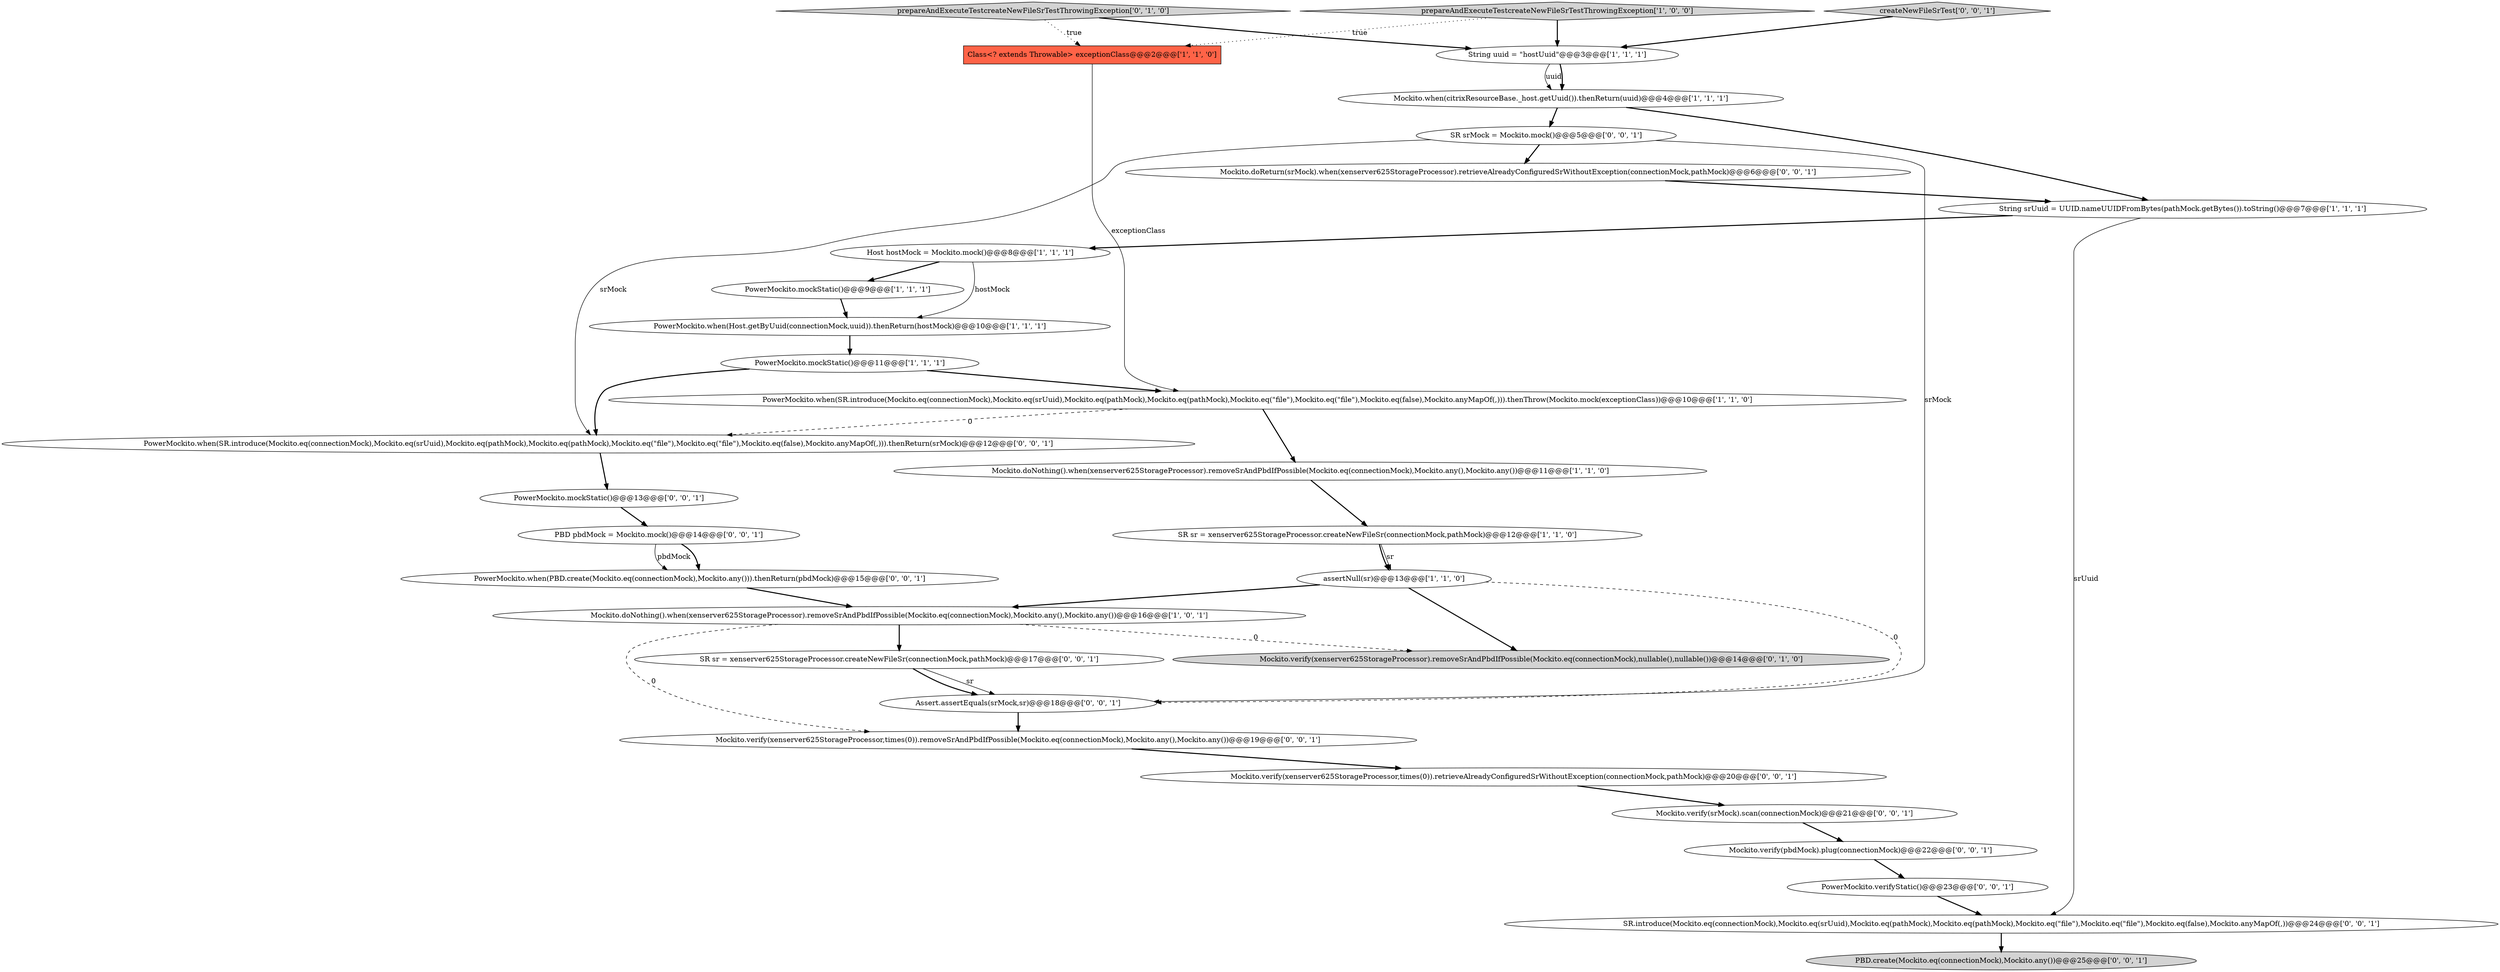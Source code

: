 digraph {
3 [style = filled, label = "PowerMockito.when(SR.introduce(Mockito.eq(connectionMock),Mockito.eq(srUuid),Mockito.eq(pathMock),Mockito.eq(pathMock),Mockito.eq(\"file\"),Mockito.eq(\"file\"),Mockito.eq(false),Mockito.anyMapOf(,))).thenThrow(Mockito.mock(exceptionClass))@@@10@@@['1', '1', '0']", fillcolor = white, shape = ellipse image = "AAA0AAABBB1BBB"];
5 [style = filled, label = "Host hostMock = Mockito.mock()@@@8@@@['1', '1', '1']", fillcolor = white, shape = ellipse image = "AAA0AAABBB1BBB"];
21 [style = filled, label = "SR.introduce(Mockito.eq(connectionMock),Mockito.eq(srUuid),Mockito.eq(pathMock),Mockito.eq(pathMock),Mockito.eq(\"file\"),Mockito.eq(\"file\"),Mockito.eq(false),Mockito.anyMapOf(,))@@@24@@@['0', '0', '1']", fillcolor = white, shape = ellipse image = "AAA0AAABBB3BBB"];
26 [style = filled, label = "SR srMock = Mockito.mock()@@@5@@@['0', '0', '1']", fillcolor = white, shape = ellipse image = "AAA0AAABBB3BBB"];
31 [style = filled, label = "createNewFileSrTest['0', '0', '1']", fillcolor = lightgray, shape = diamond image = "AAA0AAABBB3BBB"];
8 [style = filled, label = "Mockito.doNothing().when(xenserver625StorageProcessor).removeSrAndPbdIfPossible(Mockito.eq(connectionMock),Mockito.any(),Mockito.any())@@@11@@@['1', '1', '0']", fillcolor = white, shape = ellipse image = "AAA0AAABBB1BBB"];
15 [style = filled, label = "Mockito.verify(xenserver625StorageProcessor).removeSrAndPbdIfPossible(Mockito.eq(connectionMock),nullable(),nullable())@@@14@@@['0', '1', '0']", fillcolor = lightgray, shape = ellipse image = "AAA1AAABBB2BBB"];
0 [style = filled, label = "Class<? extends Throwable> exceptionClass@@@2@@@['1', '1', '0']", fillcolor = tomato, shape = box image = "AAA0AAABBB1BBB"];
12 [style = filled, label = "Mockito.when(citrixResourceBase._host.getUuid()).thenReturn(uuid)@@@4@@@['1', '1', '1']", fillcolor = white, shape = ellipse image = "AAA0AAABBB1BBB"];
28 [style = filled, label = "PowerMockito.when(SR.introduce(Mockito.eq(connectionMock),Mockito.eq(srUuid),Mockito.eq(pathMock),Mockito.eq(pathMock),Mockito.eq(\"file\"),Mockito.eq(\"file\"),Mockito.eq(false),Mockito.anyMapOf(,))).thenReturn(srMock)@@@12@@@['0', '0', '1']", fillcolor = white, shape = ellipse image = "AAA0AAABBB3BBB"];
2 [style = filled, label = "Mockito.doNothing().when(xenserver625StorageProcessor).removeSrAndPbdIfPossible(Mockito.eq(connectionMock),Mockito.any(),Mockito.any())@@@16@@@['1', '0', '1']", fillcolor = white, shape = ellipse image = "AAA0AAABBB1BBB"];
29 [style = filled, label = "PowerMockito.mockStatic()@@@13@@@['0', '0', '1']", fillcolor = white, shape = ellipse image = "AAA0AAABBB3BBB"];
20 [style = filled, label = "Mockito.verify(pbdMock).plug(connectionMock)@@@22@@@['0', '0', '1']", fillcolor = white, shape = ellipse image = "AAA0AAABBB3BBB"];
1 [style = filled, label = "SR sr = xenserver625StorageProcessor.createNewFileSr(connectionMock,pathMock)@@@12@@@['1', '1', '0']", fillcolor = white, shape = ellipse image = "AAA0AAABBB1BBB"];
10 [style = filled, label = "PowerMockito.mockStatic()@@@9@@@['1', '1', '1']", fillcolor = white, shape = ellipse image = "AAA0AAABBB1BBB"];
9 [style = filled, label = "PowerMockito.mockStatic()@@@11@@@['1', '1', '1']", fillcolor = white, shape = ellipse image = "AAA0AAABBB1BBB"];
23 [style = filled, label = "Assert.assertEquals(srMock,sr)@@@18@@@['0', '0', '1']", fillcolor = white, shape = ellipse image = "AAA0AAABBB3BBB"];
18 [style = filled, label = "Mockito.verify(xenserver625StorageProcessor,times(0)).removeSrAndPbdIfPossible(Mockito.eq(connectionMock),Mockito.any(),Mockito.any())@@@19@@@['0', '0', '1']", fillcolor = white, shape = ellipse image = "AAA0AAABBB3BBB"];
30 [style = filled, label = "Mockito.verify(srMock).scan(connectionMock)@@@21@@@['0', '0', '1']", fillcolor = white, shape = ellipse image = "AAA0AAABBB3BBB"];
14 [style = filled, label = "prepareAndExecuteTestcreateNewFileSrTestThrowingException['0', '1', '0']", fillcolor = lightgray, shape = diamond image = "AAA0AAABBB2BBB"];
4 [style = filled, label = "String srUuid = UUID.nameUUIDFromBytes(pathMock.getBytes()).toString()@@@7@@@['1', '1', '1']", fillcolor = white, shape = ellipse image = "AAA0AAABBB1BBB"];
17 [style = filled, label = "PowerMockito.when(PBD.create(Mockito.eq(connectionMock),Mockito.any())).thenReturn(pbdMock)@@@15@@@['0', '0', '1']", fillcolor = white, shape = ellipse image = "AAA0AAABBB3BBB"];
6 [style = filled, label = "PowerMockito.when(Host.getByUuid(connectionMock,uuid)).thenReturn(hostMock)@@@10@@@['1', '1', '1']", fillcolor = white, shape = ellipse image = "AAA0AAABBB1BBB"];
24 [style = filled, label = "PBD pbdMock = Mockito.mock()@@@14@@@['0', '0', '1']", fillcolor = white, shape = ellipse image = "AAA0AAABBB3BBB"];
22 [style = filled, label = "PowerMockito.verifyStatic()@@@23@@@['0', '0', '1']", fillcolor = white, shape = ellipse image = "AAA0AAABBB3BBB"];
25 [style = filled, label = "PBD.create(Mockito.eq(connectionMock),Mockito.any())@@@25@@@['0', '0', '1']", fillcolor = lightgray, shape = ellipse image = "AAA0AAABBB3BBB"];
13 [style = filled, label = "String uuid = \"hostUuid\"@@@3@@@['1', '1', '1']", fillcolor = white, shape = ellipse image = "AAA0AAABBB1BBB"];
16 [style = filled, label = "Mockito.doReturn(srMock).when(xenserver625StorageProcessor).retrieveAlreadyConfiguredSrWithoutException(connectionMock,pathMock)@@@6@@@['0', '0', '1']", fillcolor = white, shape = ellipse image = "AAA0AAABBB3BBB"];
11 [style = filled, label = "assertNull(sr)@@@13@@@['1', '1', '0']", fillcolor = white, shape = ellipse image = "AAA0AAABBB1BBB"];
19 [style = filled, label = "Mockito.verify(xenserver625StorageProcessor,times(0)).retrieveAlreadyConfiguredSrWithoutException(connectionMock,pathMock)@@@20@@@['0', '0', '1']", fillcolor = white, shape = ellipse image = "AAA0AAABBB3BBB"];
27 [style = filled, label = "SR sr = xenserver625StorageProcessor.createNewFileSr(connectionMock,pathMock)@@@17@@@['0', '0', '1']", fillcolor = white, shape = ellipse image = "AAA0AAABBB3BBB"];
7 [style = filled, label = "prepareAndExecuteTestcreateNewFileSrTestThrowingException['1', '0', '0']", fillcolor = lightgray, shape = diamond image = "AAA0AAABBB1BBB"];
12->26 [style = bold, label=""];
14->0 [style = dotted, label="true"];
0->3 [style = solid, label="exceptionClass"];
10->6 [style = bold, label=""];
26->23 [style = solid, label="srMock"];
16->4 [style = bold, label=""];
26->16 [style = bold, label=""];
19->30 [style = bold, label=""];
12->4 [style = bold, label=""];
4->5 [style = bold, label=""];
9->3 [style = bold, label=""];
24->17 [style = bold, label=""];
14->13 [style = bold, label=""];
4->21 [style = solid, label="srUuid"];
27->23 [style = bold, label=""];
20->22 [style = bold, label=""];
5->6 [style = solid, label="hostMock"];
2->18 [style = dashed, label="0"];
13->12 [style = solid, label="uuid"];
11->15 [style = bold, label=""];
2->15 [style = dashed, label="0"];
5->10 [style = bold, label=""];
11->23 [style = dashed, label="0"];
11->2 [style = bold, label=""];
1->11 [style = bold, label=""];
6->9 [style = bold, label=""];
7->13 [style = bold, label=""];
8->1 [style = bold, label=""];
21->25 [style = bold, label=""];
30->20 [style = bold, label=""];
13->12 [style = bold, label=""];
18->19 [style = bold, label=""];
3->28 [style = dashed, label="0"];
1->11 [style = solid, label="sr"];
3->8 [style = bold, label=""];
26->28 [style = solid, label="srMock"];
24->17 [style = solid, label="pbdMock"];
2->27 [style = bold, label=""];
23->18 [style = bold, label=""];
7->0 [style = dotted, label="true"];
9->28 [style = bold, label=""];
22->21 [style = bold, label=""];
29->24 [style = bold, label=""];
31->13 [style = bold, label=""];
27->23 [style = solid, label="sr"];
28->29 [style = bold, label=""];
17->2 [style = bold, label=""];
}

